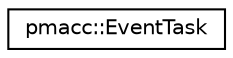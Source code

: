 digraph "Graphical Class Hierarchy"
{
 // LATEX_PDF_SIZE
  edge [fontname="Helvetica",fontsize="10",labelfontname="Helvetica",labelfontsize="10"];
  node [fontname="Helvetica",fontsize="10",shape=record];
  rankdir="LR";
  Node0 [label="pmacc::EventTask",height=0.2,width=0.4,color="black", fillcolor="white", style="filled",URL="$classpmacc_1_1_event_task.html",tooltip="EventTask is used for task-synchronization in the event system."];
}

